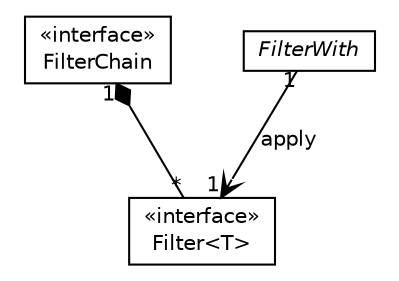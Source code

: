 #!/usr/local/bin/dot
#
# Class diagram 
# Generated by UMLGraph version R5_6-24-gf6e263 (http://www.umlgraph.org/)
#

digraph G {
	edge [fontname="Helvetica",fontsize=10,labelfontname="Helvetica",labelfontsize=10];
	node [fontname="Helvetica",fontsize=10,shape=plaintext];
	nodesep=0.25;
	ranksep=0.5;
	// io.werval.api.filters.Filter<T>
	c994 [label=<<table title="io.werval.api.filters.Filter" border="0" cellborder="1" cellspacing="0" cellpadding="2" port="p" href="./Filter.html">
		<tr><td><table border="0" cellspacing="0" cellpadding="1">
<tr><td align="center" balign="center"> &#171;interface&#187; </td></tr>
<tr><td align="center" balign="center"> Filter&lt;T&gt; </td></tr>
		</table></td></tr>
		</table>>, URL="./Filter.html", fontname="Helvetica", fontcolor="black", fontsize=10.0];
	// io.werval.api.filters.FilterChain
	c995 [label=<<table title="io.werval.api.filters.FilterChain" border="0" cellborder="1" cellspacing="0" cellpadding="2" port="p" href="./FilterChain.html">
		<tr><td><table border="0" cellspacing="0" cellpadding="1">
<tr><td align="center" balign="center"> &#171;interface&#187; </td></tr>
<tr><td align="center" balign="center"> FilterChain </td></tr>
		</table></td></tr>
		</table>>, URL="./FilterChain.html", fontname="Helvetica", fontcolor="black", fontsize=10.0];
	// io.werval.api.filters.FilterWith
	c996 [label=<<table title="io.werval.api.filters.FilterWith" border="0" cellborder="1" cellspacing="0" cellpadding="2" port="p" href="./FilterWith.html">
		<tr><td><table border="0" cellspacing="0" cellpadding="1">
<tr><td align="center" balign="center"><font face="Helvetica-Oblique"> FilterWith </font></td></tr>
		</table></td></tr>
		</table>>, URL="./FilterWith.html", fontname="Helvetica", fontcolor="black", fontsize=10.0];
	// io.werval.api.filters.FilterChain COMPOSED io.werval.api.filters.Filter<T>
	c995:p -> c994:p [taillabel="1", label="", headlabel="*", fontname="Helvetica", fontcolor="black", fontsize=10.0, color="black", arrowhead=none, arrowtail=diamond, dir=both];
	// io.werval.api.filters.FilterWith NAVASSOC io.werval.api.filters.Filter<T>
	c996:p -> c994:p [taillabel="1", label="apply", headlabel="1", fontname="Helvetica", fontcolor="black", fontsize=10.0, color="black", arrowhead=open];
}

